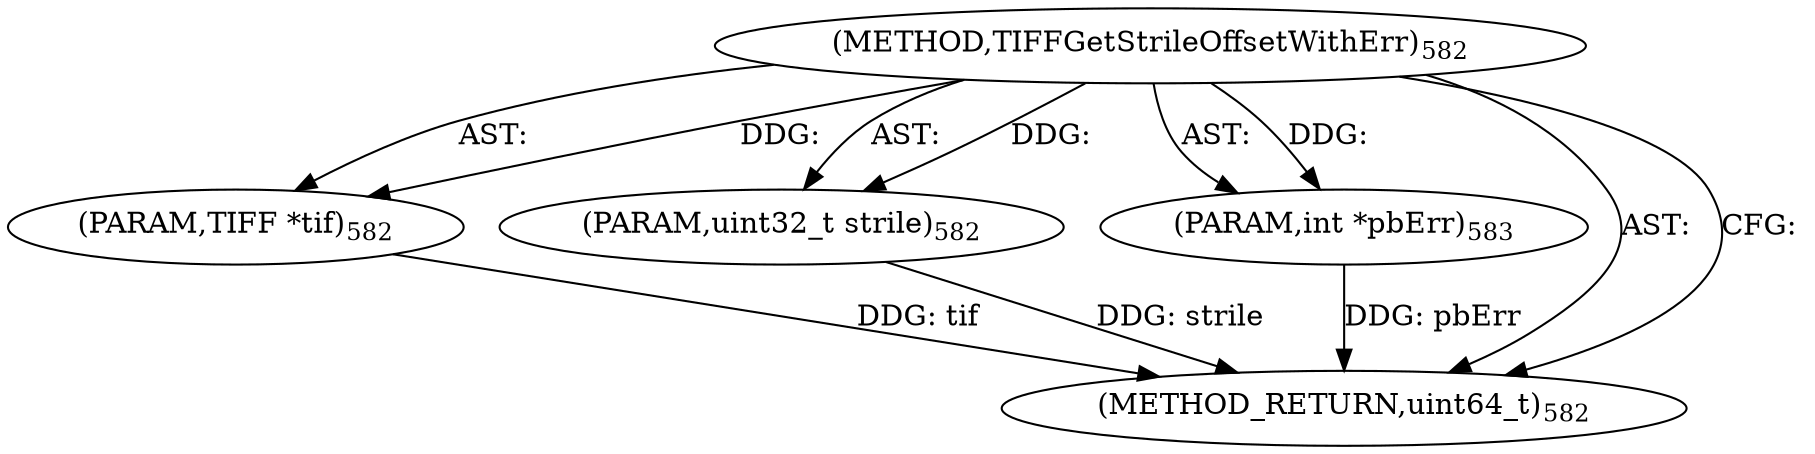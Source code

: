 digraph "TIFFGetStrileOffsetWithErr" {  
"9274" [label = <(METHOD,TIFFGetStrileOffsetWithErr)<SUB>582</SUB>> ]
"9275" [label = <(PARAM,TIFF *tif)<SUB>582</SUB>> ]
"9276" [label = <(PARAM,uint32_t strile)<SUB>582</SUB>> ]
"9277" [label = <(PARAM,int *pbErr)<SUB>583</SUB>> ]
"9278" [label = <(METHOD_RETURN,uint64_t)<SUB>582</SUB>> ]
  "9274" -> "9275"  [ label = "AST: "] 
  "9274" -> "9276"  [ label = "AST: "] 
  "9274" -> "9277"  [ label = "AST: "] 
  "9274" -> "9278"  [ label = "AST: "] 
  "9274" -> "9278"  [ label = "CFG: "] 
  "9275" -> "9278"  [ label = "DDG: tif"] 
  "9276" -> "9278"  [ label = "DDG: strile"] 
  "9277" -> "9278"  [ label = "DDG: pbErr"] 
  "9274" -> "9275"  [ label = "DDG: "] 
  "9274" -> "9276"  [ label = "DDG: "] 
  "9274" -> "9277"  [ label = "DDG: "] 
}
